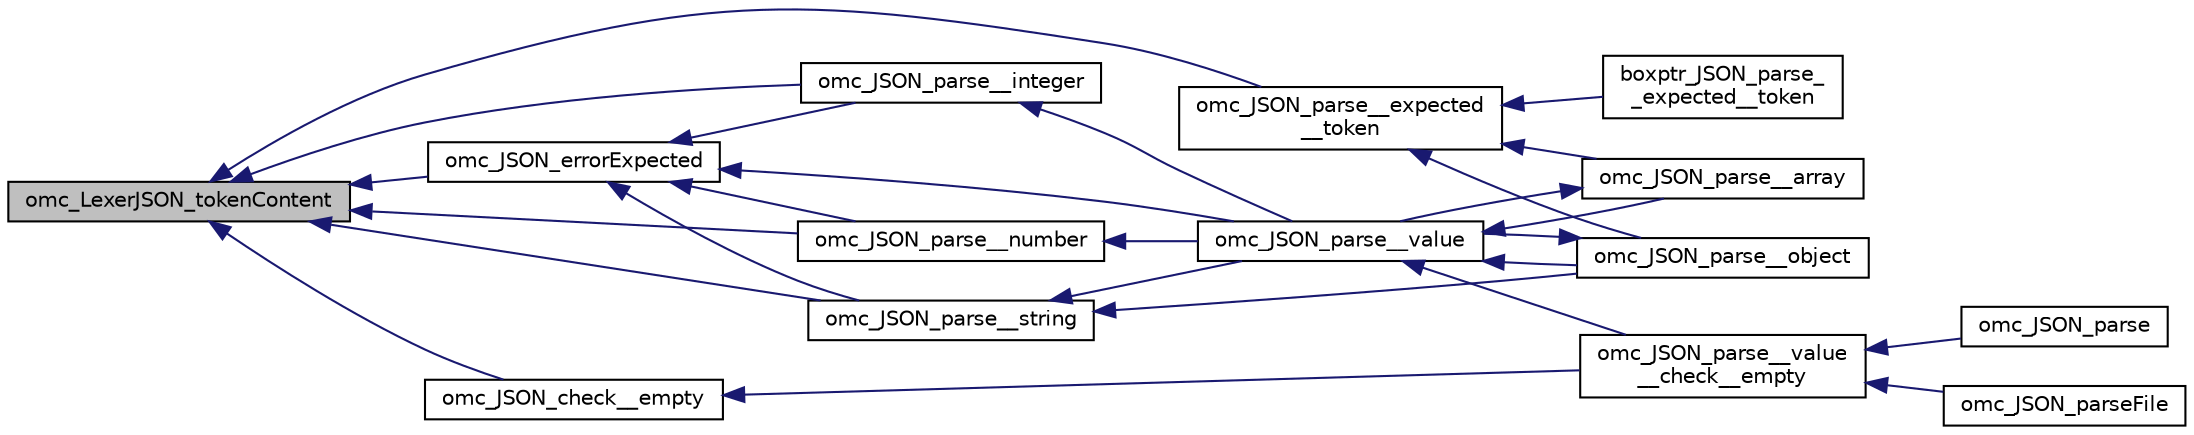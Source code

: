 digraph "omc_LexerJSON_tokenContent"
{
  edge [fontname="Helvetica",fontsize="10",labelfontname="Helvetica",labelfontsize="10"];
  node [fontname="Helvetica",fontsize="10",shape=record];
  rankdir="LR";
  Node27 [label="omc_LexerJSON_tokenContent",height=0.2,width=0.4,color="black", fillcolor="grey75", style="filled", fontcolor="black"];
  Node27 -> Node28 [dir="back",color="midnightblue",fontsize="10",style="solid",fontname="Helvetica"];
  Node28 [label="omc_JSON_errorExpected",height=0.2,width=0.4,color="black", fillcolor="white", style="filled",URL="$d3/d08/_j_s_o_n_8c.html#a81054e1ff9d0aa05eb7c58ec85a42888"];
  Node28 -> Node29 [dir="back",color="midnightblue",fontsize="10",style="solid",fontname="Helvetica"];
  Node29 [label="omc_JSON_parse__number",height=0.2,width=0.4,color="black", fillcolor="white", style="filled",URL="$d4/dbd/_j_s_o_n_8h.html#acfa32ae6615e78bb13166018a2704795"];
  Node29 -> Node30 [dir="back",color="midnightblue",fontsize="10",style="solid",fontname="Helvetica"];
  Node30 [label="omc_JSON_parse__value",height=0.2,width=0.4,color="black", fillcolor="white", style="filled",URL="$d4/dbd/_j_s_o_n_8h.html#aec783cecea892fb15fa22f05ff37cdb8"];
  Node30 -> Node31 [dir="back",color="midnightblue",fontsize="10",style="solid",fontname="Helvetica"];
  Node31 [label="omc_JSON_parse__object",height=0.2,width=0.4,color="black", fillcolor="white", style="filled",URL="$d4/dbd/_j_s_o_n_8h.html#ab93a3ea3feedce743fef3a47515b9c33"];
  Node31 -> Node30 [dir="back",color="midnightblue",fontsize="10",style="solid",fontname="Helvetica"];
  Node30 -> Node32 [dir="back",color="midnightblue",fontsize="10",style="solid",fontname="Helvetica"];
  Node32 [label="omc_JSON_parse__array",height=0.2,width=0.4,color="black", fillcolor="white", style="filled",URL="$d4/dbd/_j_s_o_n_8h.html#aa409324a7be77cad9be6e244cf0ae921"];
  Node32 -> Node30 [dir="back",color="midnightblue",fontsize="10",style="solid",fontname="Helvetica"];
  Node30 -> Node33 [dir="back",color="midnightblue",fontsize="10",style="solid",fontname="Helvetica"];
  Node33 [label="omc_JSON_parse__value\l__check__empty",height=0.2,width=0.4,color="black", fillcolor="white", style="filled",URL="$d4/dbd/_j_s_o_n_8h.html#a8d6cb6464fb1a8dc73e1c924a3d8e5d5"];
  Node33 -> Node34 [dir="back",color="midnightblue",fontsize="10",style="solid",fontname="Helvetica"];
  Node34 [label="omc_JSON_parse",height=0.2,width=0.4,color="black", fillcolor="white", style="filled",URL="$d4/dbd/_j_s_o_n_8h.html#a0c92c2216f6cbd9eff7361826bcd5711"];
  Node33 -> Node35 [dir="back",color="midnightblue",fontsize="10",style="solid",fontname="Helvetica"];
  Node35 [label="omc_JSON_parseFile",height=0.2,width=0.4,color="black", fillcolor="white", style="filled",URL="$d4/dbd/_j_s_o_n_8h.html#accc0e58ab5c13c55bbaa88c13fdb53be"];
  Node28 -> Node36 [dir="back",color="midnightblue",fontsize="10",style="solid",fontname="Helvetica"];
  Node36 [label="omc_JSON_parse__integer",height=0.2,width=0.4,color="black", fillcolor="white", style="filled",URL="$d4/dbd/_j_s_o_n_8h.html#a86a3673347797c275de7798ccdb78eaa"];
  Node36 -> Node30 [dir="back",color="midnightblue",fontsize="10",style="solid",fontname="Helvetica"];
  Node28 -> Node37 [dir="back",color="midnightblue",fontsize="10",style="solid",fontname="Helvetica"];
  Node37 [label="omc_JSON_parse__string",height=0.2,width=0.4,color="black", fillcolor="white", style="filled",URL="$d4/dbd/_j_s_o_n_8h.html#a20cb4a7413d3200bdc91eb5fe1e91e19"];
  Node37 -> Node31 [dir="back",color="midnightblue",fontsize="10",style="solid",fontname="Helvetica"];
  Node37 -> Node30 [dir="back",color="midnightblue",fontsize="10",style="solid",fontname="Helvetica"];
  Node28 -> Node30 [dir="back",color="midnightblue",fontsize="10",style="solid",fontname="Helvetica"];
  Node27 -> Node38 [dir="back",color="midnightblue",fontsize="10",style="solid",fontname="Helvetica"];
  Node38 [label="omc_JSON_check__empty",height=0.2,width=0.4,color="black", fillcolor="white", style="filled",URL="$d3/d08/_j_s_o_n_8c.html#a5b910ea901be2e717e07123567ef85af"];
  Node38 -> Node33 [dir="back",color="midnightblue",fontsize="10",style="solid",fontname="Helvetica"];
  Node27 -> Node39 [dir="back",color="midnightblue",fontsize="10",style="solid",fontname="Helvetica"];
  Node39 [label="omc_JSON_parse__expected\l__token",height=0.2,width=0.4,color="black", fillcolor="white", style="filled",URL="$d3/d08/_j_s_o_n_8c.html#a577bc8916fa861560c6e58bc69e541ad"];
  Node39 -> Node40 [dir="back",color="midnightblue",fontsize="10",style="solid",fontname="Helvetica"];
  Node40 [label="boxptr_JSON_parse_\l_expected__token",height=0.2,width=0.4,color="black", fillcolor="white", style="filled",URL="$d3/d08/_j_s_o_n_8c.html#a280290a849880974fbb7c3fce83b059f"];
  Node39 -> Node31 [dir="back",color="midnightblue",fontsize="10",style="solid",fontname="Helvetica"];
  Node39 -> Node32 [dir="back",color="midnightblue",fontsize="10",style="solid",fontname="Helvetica"];
  Node27 -> Node29 [dir="back",color="midnightblue",fontsize="10",style="solid",fontname="Helvetica"];
  Node27 -> Node36 [dir="back",color="midnightblue",fontsize="10",style="solid",fontname="Helvetica"];
  Node27 -> Node37 [dir="back",color="midnightblue",fontsize="10",style="solid",fontname="Helvetica"];
}
